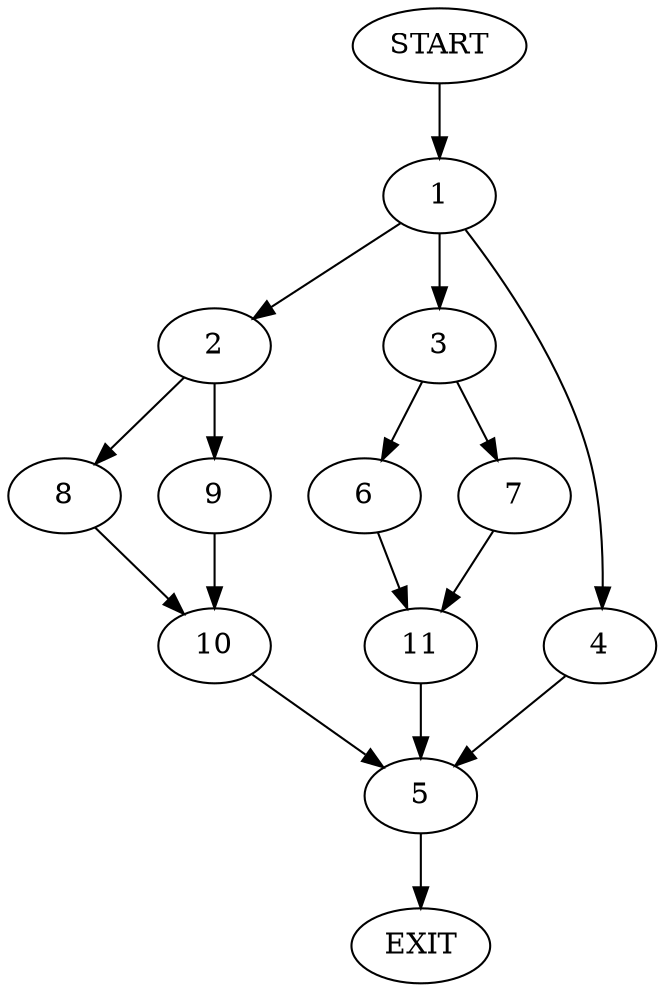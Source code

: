 digraph {
0 [label="START"]
12 [label="EXIT"]
0 -> 1
1 -> 2
1 -> 3
1 -> 4
4 -> 5
3 -> 6
3 -> 7
2 -> 8
2 -> 9
9 -> 10
8 -> 10
10 -> 5
5 -> 12
6 -> 11
7 -> 11
11 -> 5
}

